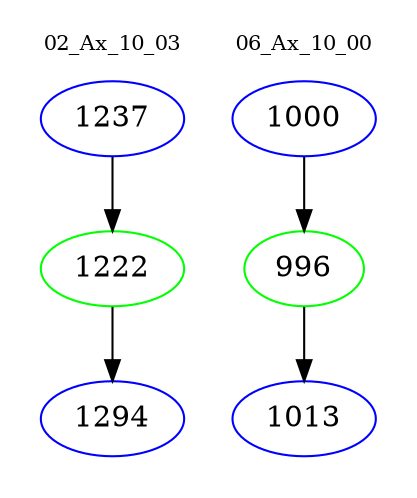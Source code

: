 digraph{
subgraph cluster_0 {
color = white
label = "02_Ax_10_03";
fontsize=10;
T0_1237 [label="1237", color="blue"]
T0_1237 -> T0_1222 [color="black"]
T0_1222 [label="1222", color="green"]
T0_1222 -> T0_1294 [color="black"]
T0_1294 [label="1294", color="blue"]
}
subgraph cluster_1 {
color = white
label = "06_Ax_10_00";
fontsize=10;
T1_1000 [label="1000", color="blue"]
T1_1000 -> T1_996 [color="black"]
T1_996 [label="996", color="green"]
T1_996 -> T1_1013 [color="black"]
T1_1013 [label="1013", color="blue"]
}
}
